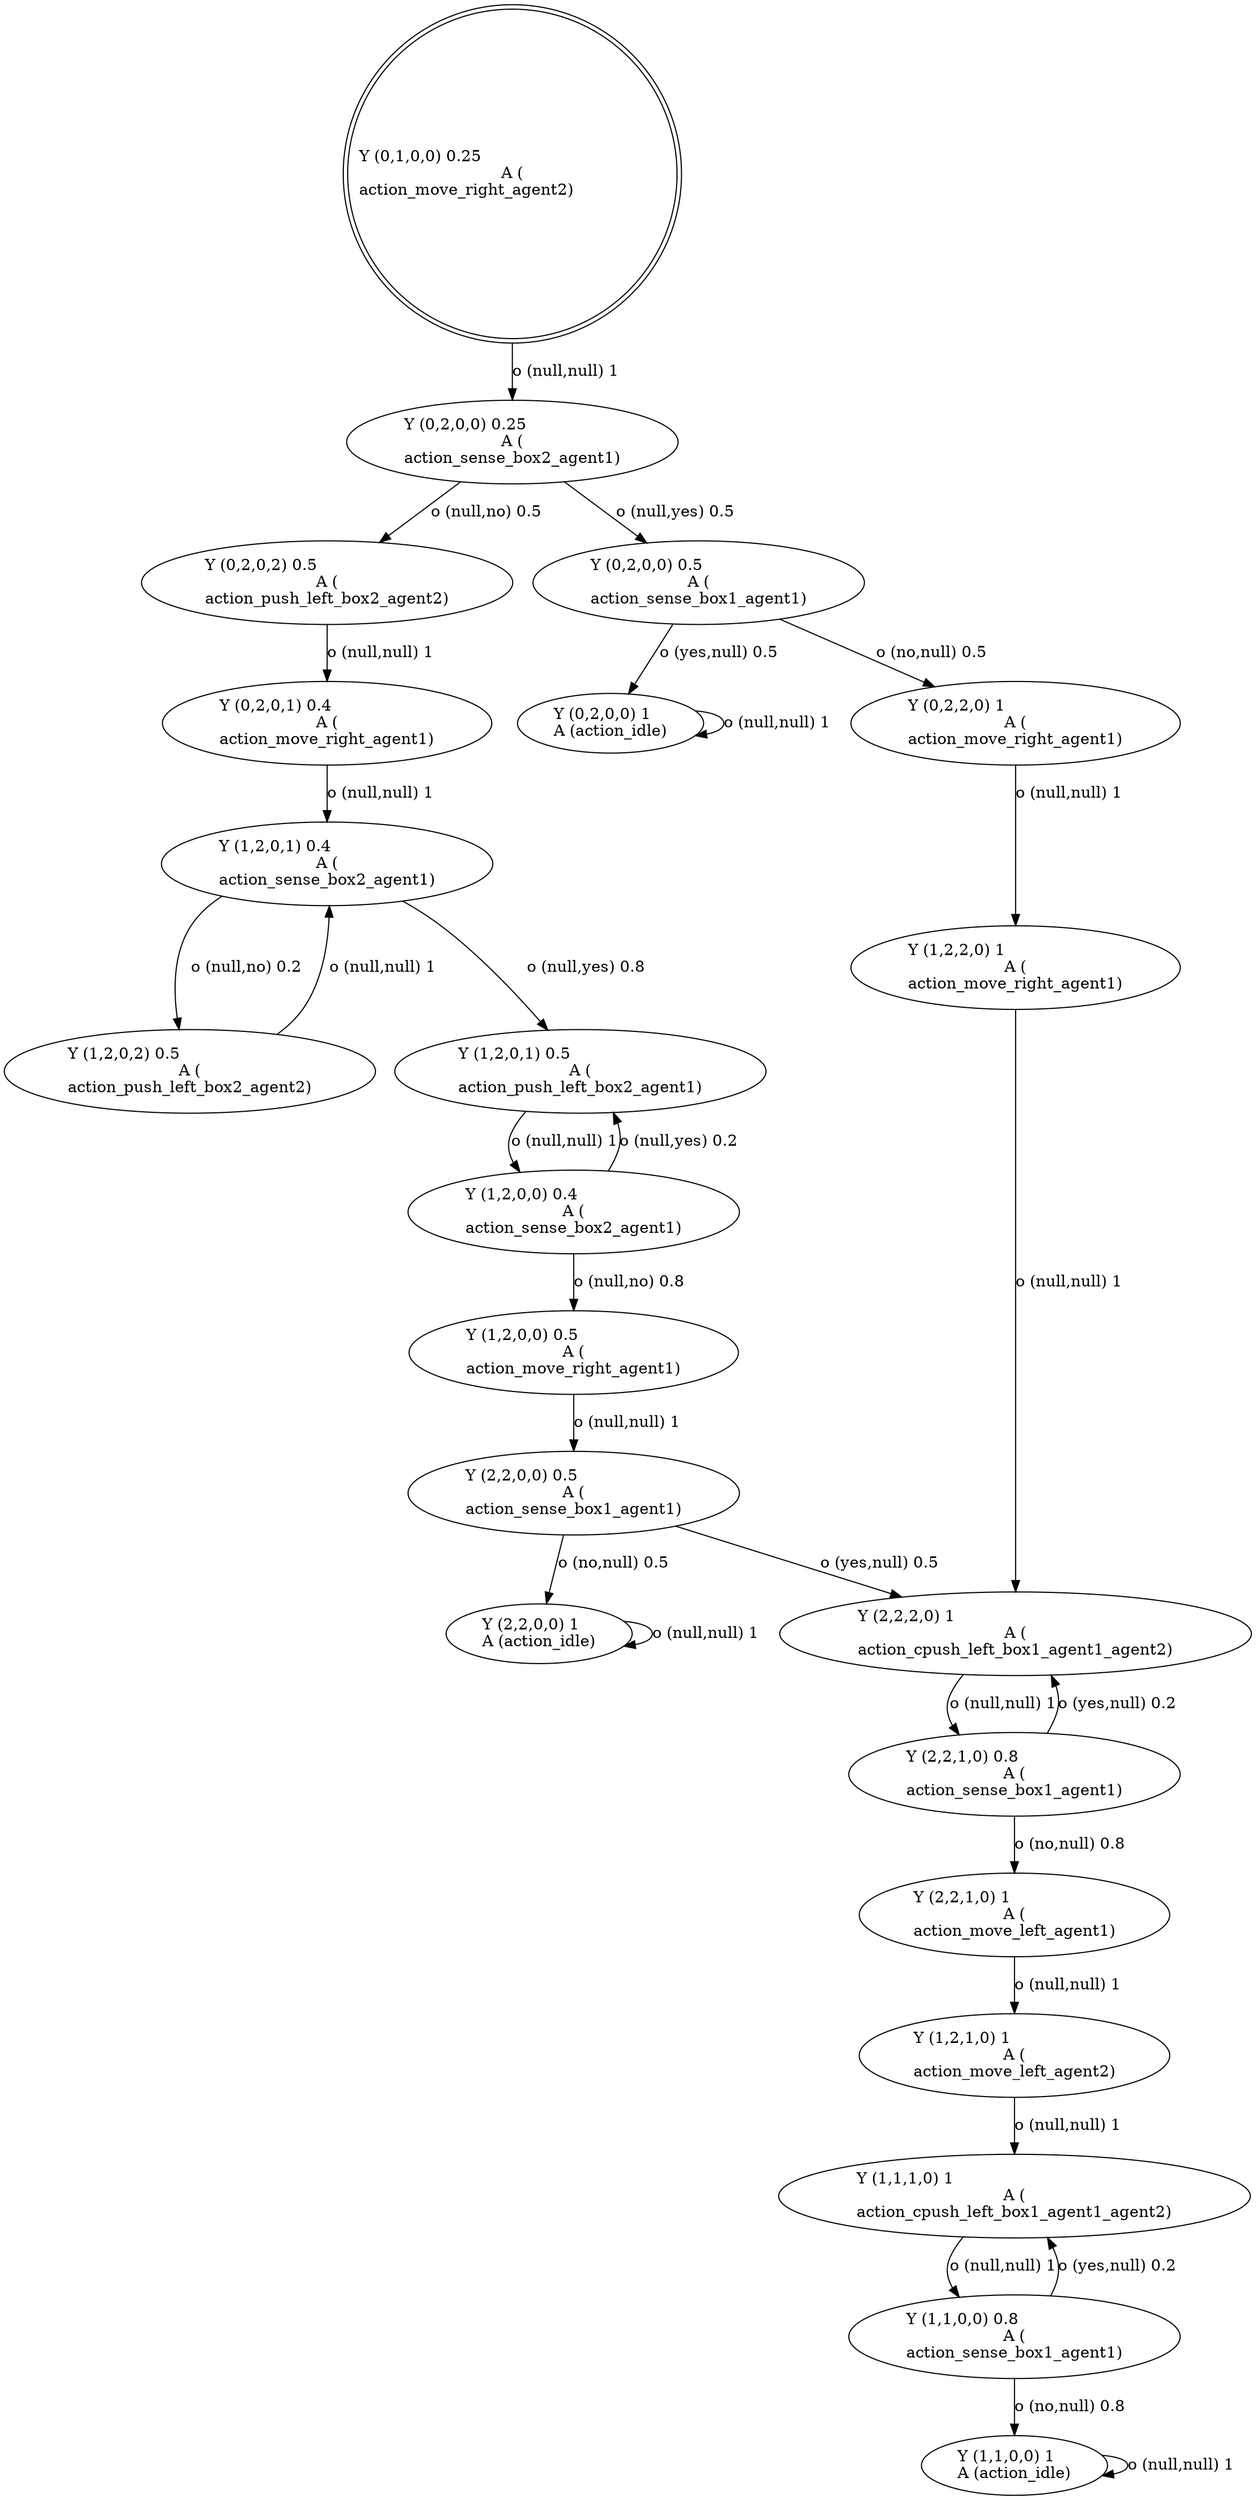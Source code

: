 digraph G
{
root [label="Y (0,1,0,0) 0.25\lA (\naction_move_right_agent2)\l" shape=doublecircle labeljust="l"];
x0row44 [label="Y (1,2,0,2) 0.5\lA (\naction_push_left_box2_agent2)\l"];
x0row47 [label="Y (0,2,0,1) 0.4\lA (\naction_move_right_agent1)\l"];
x0row48 [label="Y (1,2,0,1) 0.4\lA (\naction_sense_box2_agent1)\l"];
x0row57 [label="Y (1,2,0,1) 0.5\lA (\naction_push_left_box2_agent1)\l"];
x0row58 [label="Y (1,2,0,0) 0.4\lA (\naction_sense_box2_agent1)\l"];
x0row66 [label="Y (2,2,0,0) 0.5\lA (\naction_sense_box1_agent1)\l"];
x0row68 [label="Y (2,2,0,0) 1\lA (action_idle)\l"];
x0row13 [label="Y (0,2,0,2) 0.5\lA (\naction_push_left_box2_agent2)\l"];
x0row12 [label="Y (0,2,0,0) 0.5\lA (\naction_sense_box1_agent1)\l"];
x0row14 [label="Y (1,2,0,0) 0.5\lA (\naction_move_right_agent1)\l"];
x0row15 [label="Y (0,2,0,0) 1\lA (action_idle)\l"];
x0row16 [label="Y (0,2,2,0) 1\lA (\naction_move_right_agent1)\l"];
x0row19 [label="Y (1,2,2,0) 1\lA (\naction_move_right_agent1)\l"];
x0row21 [label="Y (2,2,2,0) 1\lA (\naction_cpush_left_box1_agent1_agent2)\l"];
x0row23 [label="Y (2,2,1,0) 0.8\lA (\naction_sense_box1_agent1)\l"];
x0row25 [label="Y (2,2,1,0) 1\lA (\naction_move_left_agent1)\l"];
x0row29 [label="Y (1,2,1,0) 1\lA (\naction_move_left_agent2)\l"];
x0row32 [label="Y (1,1,1,0) 1\lA (\naction_cpush_left_box1_agent1_agent2)\l"];
x0row33 [label="Y (1,1,0,0) 0.8\lA (\naction_sense_box1_agent1)\l"];
x0row38 [label="Y (1,1,0,0) 1\lA (action_idle)\l"];
x0row2 [label="Y (0,2,0,0) 0.25\lA (\naction_sense_box2_agent1)\l"];
root -> x0row2 [label="o (null,null) 1\l"];
x0row2 -> x0row12 [label="o (null,yes) 0.5\l"];
x0row2 -> x0row13 [label="o (null,no) 0.5\l"];
x0row12 -> x0row15 [label="o (yes,null) 0.5\l"];
x0row12 -> x0row16 [label="o (no,null) 0.5\l"];
x0row15 -> x0row15 [label="o (null,null) 1\l"];
x0row16 -> x0row19 [label="o (null,null) 1\l"];
x0row19 -> x0row21 [label="o (null,null) 1\l"];
x0row21 -> x0row23 [label="o (null,null) 1\l"];
x0row23 -> x0row21 [label="o (yes,null) 0.2\l"];
x0row23 -> x0row25 [label="o (no,null) 0.8\l"];
x0row25 -> x0row29 [label="o (null,null) 1\l"];
x0row29 -> x0row32 [label="o (null,null) 1\l"];
x0row32 -> x0row33 [label="o (null,null) 1\l"];
x0row33 -> x0row32 [label="o (yes,null) 0.2\l"];
x0row33 -> x0row38 [label="o (no,null) 0.8\l"];
x0row38 -> x0row38 [label="o (null,null) 1\l"];
x0row13 -> x0row47 [label="o (null,null) 1\l"];
x0row47 -> x0row48 [label="o (null,null) 1\l"];
x0row48 -> x0row57 [label="o (null,yes) 0.8\l"];
x0row48 -> x0row44 [label="o (null,no) 0.2\l"];
x0row57 -> x0row58 [label="o (null,null) 1\l"];
x0row58 -> x0row57 [label="o (null,yes) 0.2\l"];
x0row58 -> x0row14 [label="o (null,no) 0.8\l"];
x0row14 -> x0row66 [label="o (null,null) 1\l"];
x0row66 -> x0row21 [label="o (yes,null) 0.5\l"];
x0row66 -> x0row68 [label="o (no,null) 0.5\l"];
x0row68 -> x0row68 [label="o (null,null) 1\l"];
x0row44 -> x0row48 [label="o (null,null) 1\l"];
}
